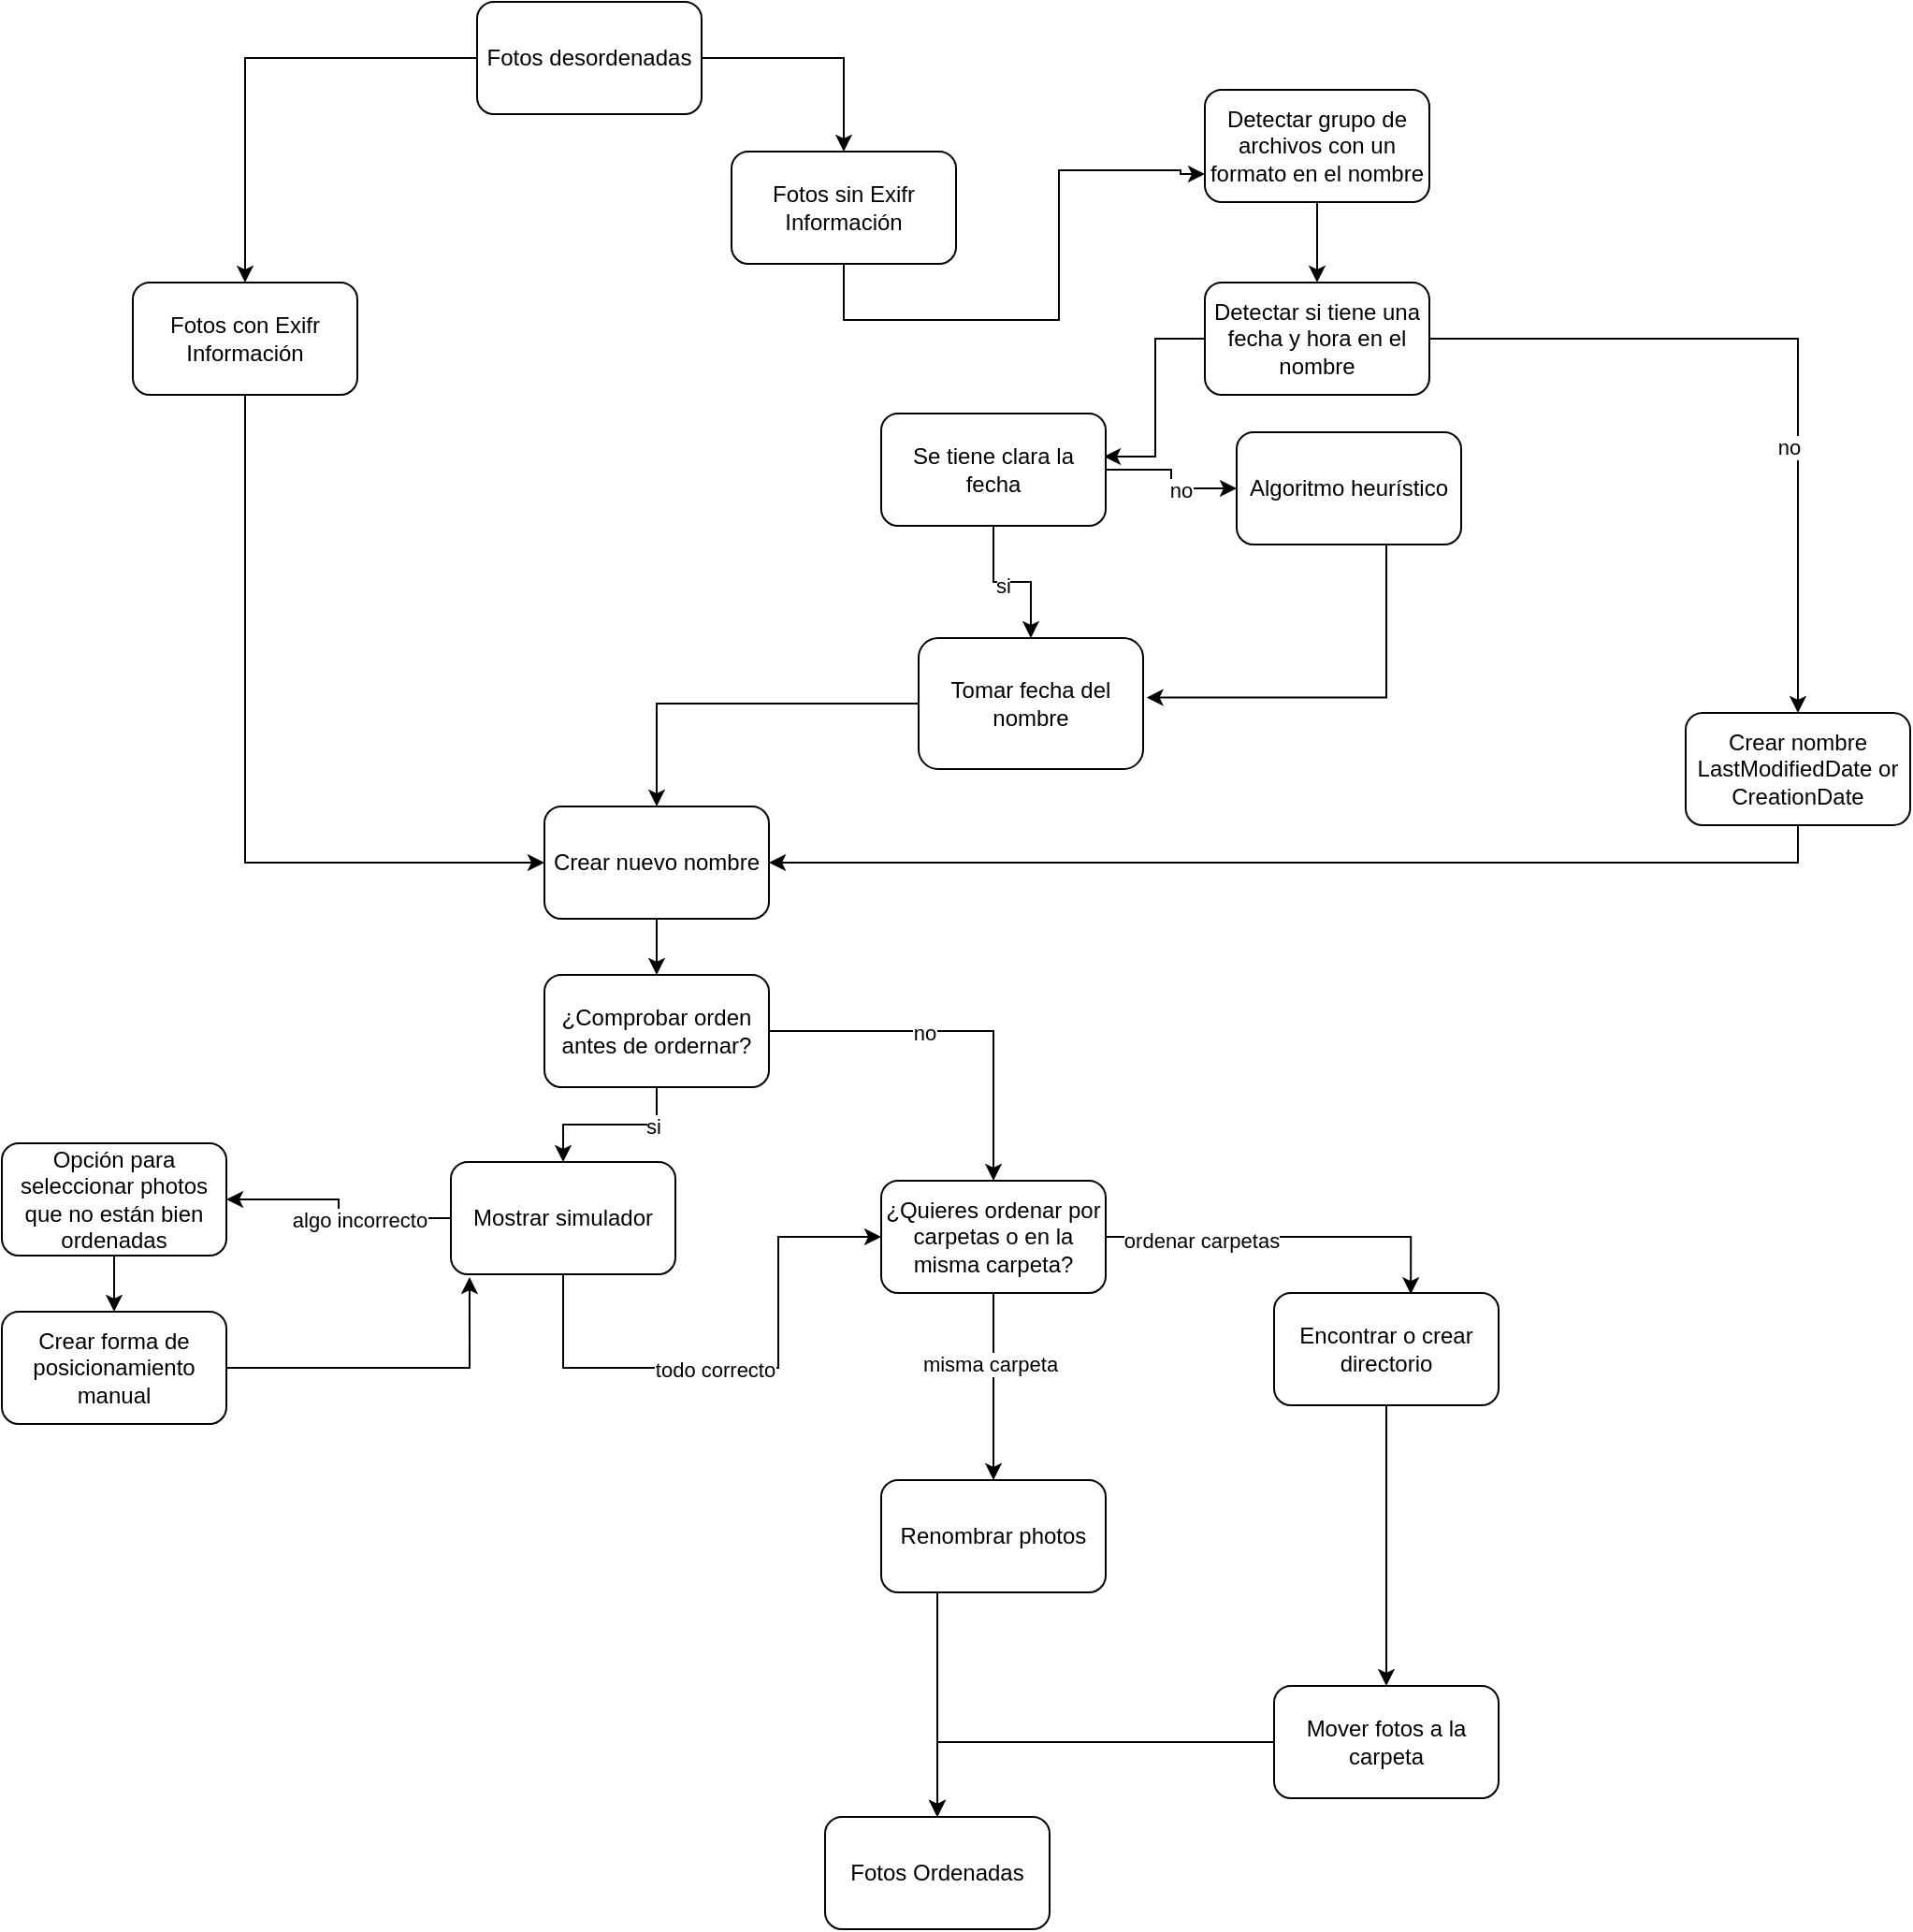 <mxfile version="21.0.6" type="github">
  <diagram name="Página-1" id="TAp2GsE01xnfV-GOAAfx">
    <mxGraphModel dx="1366" dy="727" grid="1" gridSize="10" guides="1" tooltips="1" connect="1" arrows="1" fold="1" page="1" pageScale="1" pageWidth="827" pageHeight="1169" math="0" shadow="0">
      <root>
        <mxCell id="0" />
        <mxCell id="1" parent="0" />
        <mxCell id="xHVBZaWWuP-A75dY590X-3" value="" style="edgeStyle=orthogonalEdgeStyle;rounded=0;orthogonalLoop=1;jettySize=auto;html=1;entryX=0.5;entryY=0;entryDx=0;entryDy=0;" edge="1" parent="1" source="xHVBZaWWuP-A75dY590X-1" target="xHVBZaWWuP-A75dY590X-4">
          <mxGeometry relative="1" as="geometry" />
        </mxCell>
        <mxCell id="xHVBZaWWuP-A75dY590X-6" style="edgeStyle=orthogonalEdgeStyle;rounded=0;orthogonalLoop=1;jettySize=auto;html=1;exitX=1;exitY=0.5;exitDx=0;exitDy=0;entryX=0.5;entryY=0;entryDx=0;entryDy=0;" edge="1" parent="1" source="xHVBZaWWuP-A75dY590X-1" target="xHVBZaWWuP-A75dY590X-5">
          <mxGeometry relative="1" as="geometry" />
        </mxCell>
        <mxCell id="xHVBZaWWuP-A75dY590X-1" value="Fotos desordenadas" style="rounded=1;whiteSpace=wrap;html=1;" vertex="1" parent="1">
          <mxGeometry x="414" y="70" width="120" height="60" as="geometry" />
        </mxCell>
        <mxCell id="xHVBZaWWuP-A75dY590X-2" value="Fotos Ordenadas" style="rounded=1;whiteSpace=wrap;html=1;" vertex="1" parent="1">
          <mxGeometry x="600" y="1040" width="120" height="60" as="geometry" />
        </mxCell>
        <mxCell id="xHVBZaWWuP-A75dY590X-29" style="edgeStyle=orthogonalEdgeStyle;rounded=0;orthogonalLoop=1;jettySize=auto;html=1;entryX=0;entryY=0.5;entryDx=0;entryDy=0;" edge="1" parent="1" source="xHVBZaWWuP-A75dY590X-4" target="xHVBZaWWuP-A75dY590X-24">
          <mxGeometry relative="1" as="geometry">
            <mxPoint x="460" y="460" as="targetPoint" />
            <Array as="points">
              <mxPoint x="290" y="530" />
            </Array>
          </mxGeometry>
        </mxCell>
        <mxCell id="xHVBZaWWuP-A75dY590X-4" value="Fotos con Exifr Información" style="rounded=1;whiteSpace=wrap;html=1;" vertex="1" parent="1">
          <mxGeometry x="230" y="220" width="120" height="60" as="geometry" />
        </mxCell>
        <mxCell id="xHVBZaWWuP-A75dY590X-34" style="edgeStyle=orthogonalEdgeStyle;rounded=0;orthogonalLoop=1;jettySize=auto;html=1;entryX=0;entryY=0.75;entryDx=0;entryDy=0;" edge="1" parent="1" source="xHVBZaWWuP-A75dY590X-5" target="xHVBZaWWuP-A75dY590X-40">
          <mxGeometry relative="1" as="geometry">
            <mxPoint x="760" y="230" as="targetPoint" />
            <Array as="points">
              <mxPoint x="725" y="240" />
              <mxPoint x="725" y="160" />
              <mxPoint x="790" y="160" />
            </Array>
          </mxGeometry>
        </mxCell>
        <mxCell id="xHVBZaWWuP-A75dY590X-5" value="Fotos sin Exifr Información" style="rounded=1;whiteSpace=wrap;html=1;" vertex="1" parent="1">
          <mxGeometry x="550" y="150" width="120" height="60" as="geometry" />
        </mxCell>
        <mxCell id="xHVBZaWWuP-A75dY590X-15" style="edgeStyle=orthogonalEdgeStyle;rounded=0;orthogonalLoop=1;jettySize=auto;html=1;" edge="1" parent="1" source="xHVBZaWWuP-A75dY590X-14" target="xHVBZaWWuP-A75dY590X-16">
          <mxGeometry relative="1" as="geometry">
            <mxPoint x="340" y="1030" as="targetPoint" />
          </mxGeometry>
        </mxCell>
        <mxCell id="xHVBZaWWuP-A75dY590X-14" value="Encontrar o crear directorio" style="rounded=1;whiteSpace=wrap;html=1;" vertex="1" parent="1">
          <mxGeometry x="840" y="760" width="120" height="60" as="geometry" />
        </mxCell>
        <mxCell id="xHVBZaWWuP-A75dY590X-17" style="edgeStyle=orthogonalEdgeStyle;rounded=0;orthogonalLoop=1;jettySize=auto;html=1;" edge="1" parent="1" source="xHVBZaWWuP-A75dY590X-16" target="xHVBZaWWuP-A75dY590X-2">
          <mxGeometry relative="1" as="geometry" />
        </mxCell>
        <mxCell id="xHVBZaWWuP-A75dY590X-16" value="Mover fotos a la carpeta" style="rounded=1;whiteSpace=wrap;html=1;" vertex="1" parent="1">
          <mxGeometry x="840" y="970" width="120" height="60" as="geometry" />
        </mxCell>
        <mxCell id="xHVBZaWWuP-A75dY590X-23" style="edgeStyle=orthogonalEdgeStyle;rounded=0;orthogonalLoop=1;jettySize=auto;html=1;" edge="1" parent="1" source="xHVBZaWWuP-A75dY590X-22" target="xHVBZaWWuP-A75dY590X-24">
          <mxGeometry relative="1" as="geometry">
            <mxPoint x="690" y="410" as="targetPoint" />
          </mxGeometry>
        </mxCell>
        <mxCell id="xHVBZaWWuP-A75dY590X-22" value="Tomar fecha del nombre" style="rounded=1;whiteSpace=wrap;html=1;" vertex="1" parent="1">
          <mxGeometry x="650" y="410" width="120" height="70" as="geometry" />
        </mxCell>
        <mxCell id="xHVBZaWWuP-A75dY590X-57" style="edgeStyle=orthogonalEdgeStyle;rounded=0;orthogonalLoop=1;jettySize=auto;html=1;" edge="1" parent="1" source="xHVBZaWWuP-A75dY590X-24" target="xHVBZaWWuP-A75dY590X-31">
          <mxGeometry relative="1" as="geometry" />
        </mxCell>
        <mxCell id="xHVBZaWWuP-A75dY590X-24" value="Crear nuevo nombre" style="rounded=1;whiteSpace=wrap;html=1;" vertex="1" parent="1">
          <mxGeometry x="450" y="500" width="120" height="60" as="geometry" />
        </mxCell>
        <mxCell id="xHVBZaWWuP-A75dY590X-43" style="edgeStyle=orthogonalEdgeStyle;rounded=0;orthogonalLoop=1;jettySize=auto;html=1;" edge="1" parent="1" source="xHVBZaWWuP-A75dY590X-31" target="xHVBZaWWuP-A75dY590X-44">
          <mxGeometry relative="1" as="geometry">
            <mxPoint x="460" y="720" as="targetPoint" />
          </mxGeometry>
        </mxCell>
        <mxCell id="xHVBZaWWuP-A75dY590X-58" value="si" style="edgeLabel;html=1;align=center;verticalAlign=middle;resizable=0;points=[];" vertex="1" connectable="0" parent="xHVBZaWWuP-A75dY590X-43">
          <mxGeometry x="-0.511" y="1" relative="1" as="geometry">
            <mxPoint as="offset" />
          </mxGeometry>
        </mxCell>
        <mxCell id="xHVBZaWWuP-A75dY590X-59" style="edgeStyle=orthogonalEdgeStyle;rounded=0;orthogonalLoop=1;jettySize=auto;html=1;" edge="1" parent="1" source="xHVBZaWWuP-A75dY590X-31" target="xHVBZaWWuP-A75dY590X-45">
          <mxGeometry relative="1" as="geometry" />
        </mxCell>
        <mxCell id="xHVBZaWWuP-A75dY590X-60" value="no" style="edgeLabel;html=1;align=center;verticalAlign=middle;resizable=0;points=[];" vertex="1" connectable="0" parent="xHVBZaWWuP-A75dY590X-59">
          <mxGeometry x="-0.173" y="-1" relative="1" as="geometry">
            <mxPoint as="offset" />
          </mxGeometry>
        </mxCell>
        <mxCell id="xHVBZaWWuP-A75dY590X-31" value="¿Comprobar orden antes de ordernar?" style="rounded=1;whiteSpace=wrap;html=1;" vertex="1" parent="1">
          <mxGeometry x="450" y="590" width="120" height="60" as="geometry" />
        </mxCell>
        <mxCell id="xHVBZaWWuP-A75dY590X-48" style="edgeStyle=orthogonalEdgeStyle;rounded=0;orthogonalLoop=1;jettySize=auto;html=1;entryX=0.5;entryY=0;entryDx=0;entryDy=0;" edge="1" parent="1" source="xHVBZaWWuP-A75dY590X-35" target="xHVBZaWWuP-A75dY590X-46">
          <mxGeometry relative="1" as="geometry">
            <mxPoint x="960" y="310" as="targetPoint" />
          </mxGeometry>
        </mxCell>
        <mxCell id="xHVBZaWWuP-A75dY590X-49" value="no" style="edgeLabel;html=1;align=center;verticalAlign=middle;resizable=0;points=[];" vertex="1" connectable="0" parent="xHVBZaWWuP-A75dY590X-48">
          <mxGeometry x="0.285" y="-5" relative="1" as="geometry">
            <mxPoint as="offset" />
          </mxGeometry>
        </mxCell>
        <mxCell id="xHVBZaWWuP-A75dY590X-55" style="edgeStyle=orthogonalEdgeStyle;rounded=0;orthogonalLoop=1;jettySize=auto;html=1;entryX=0.992;entryY=0.383;entryDx=0;entryDy=0;entryPerimeter=0;" edge="1" parent="1" source="xHVBZaWWuP-A75dY590X-35" target="xHVBZaWWuP-A75dY590X-53">
          <mxGeometry relative="1" as="geometry" />
        </mxCell>
        <mxCell id="xHVBZaWWuP-A75dY590X-35" value="Detectar si tiene una fecha y hora en el nombre" style="rounded=1;whiteSpace=wrap;html=1;" vertex="1" parent="1">
          <mxGeometry x="803" y="220" width="120" height="60" as="geometry" />
        </mxCell>
        <mxCell id="xHVBZaWWuP-A75dY590X-41" style="edgeStyle=orthogonalEdgeStyle;rounded=0;orthogonalLoop=1;jettySize=auto;html=1;" edge="1" parent="1" source="xHVBZaWWuP-A75dY590X-40" target="xHVBZaWWuP-A75dY590X-35">
          <mxGeometry relative="1" as="geometry" />
        </mxCell>
        <mxCell id="xHVBZaWWuP-A75dY590X-40" value="Detectar grupo de archivos con un formato en el nombre" style="rounded=1;whiteSpace=wrap;html=1;" vertex="1" parent="1">
          <mxGeometry x="803" y="117" width="120" height="60" as="geometry" />
        </mxCell>
        <mxCell id="xHVBZaWWuP-A75dY590X-67" style="edgeStyle=orthogonalEdgeStyle;rounded=0;orthogonalLoop=1;jettySize=auto;html=1;" edge="1" parent="1" source="xHVBZaWWuP-A75dY590X-44" target="xHVBZaWWuP-A75dY590X-45">
          <mxGeometry relative="1" as="geometry">
            <Array as="points">
              <mxPoint x="460" y="800" />
              <mxPoint x="575" y="800" />
              <mxPoint x="575" y="730" />
            </Array>
          </mxGeometry>
        </mxCell>
        <mxCell id="xHVBZaWWuP-A75dY590X-68" value="todo correcto" style="edgeLabel;html=1;align=center;verticalAlign=middle;resizable=0;points=[];" vertex="1" connectable="0" parent="xHVBZaWWuP-A75dY590X-67">
          <mxGeometry x="-0.098" y="-1" relative="1" as="geometry">
            <mxPoint as="offset" />
          </mxGeometry>
        </mxCell>
        <mxCell id="xHVBZaWWuP-A75dY590X-70" style="edgeStyle=orthogonalEdgeStyle;rounded=0;orthogonalLoop=1;jettySize=auto;html=1;entryX=1;entryY=0.5;entryDx=0;entryDy=0;" edge="1" parent="1" source="xHVBZaWWuP-A75dY590X-44" target="xHVBZaWWuP-A75dY590X-69">
          <mxGeometry relative="1" as="geometry" />
        </mxCell>
        <mxCell id="xHVBZaWWuP-A75dY590X-71" value="algo incorrecto" style="edgeLabel;html=1;align=center;verticalAlign=middle;resizable=0;points=[];" vertex="1" connectable="0" parent="xHVBZaWWuP-A75dY590X-70">
          <mxGeometry x="-0.25" y="1" relative="1" as="geometry">
            <mxPoint as="offset" />
          </mxGeometry>
        </mxCell>
        <mxCell id="xHVBZaWWuP-A75dY590X-44" value="Mostrar simulador" style="rounded=1;whiteSpace=wrap;html=1;" vertex="1" parent="1">
          <mxGeometry x="400" y="690" width="120" height="60" as="geometry" />
        </mxCell>
        <mxCell id="xHVBZaWWuP-A75dY590X-75" style="edgeStyle=orthogonalEdgeStyle;rounded=0;orthogonalLoop=1;jettySize=auto;html=1;" edge="1" parent="1" source="xHVBZaWWuP-A75dY590X-45" target="xHVBZaWWuP-A75dY590X-77">
          <mxGeometry relative="1" as="geometry">
            <mxPoint x="690" y="850" as="targetPoint" />
          </mxGeometry>
        </mxCell>
        <mxCell id="xHVBZaWWuP-A75dY590X-76" value="misma carpeta" style="edgeLabel;html=1;align=center;verticalAlign=middle;resizable=0;points=[];" vertex="1" connectable="0" parent="xHVBZaWWuP-A75dY590X-75">
          <mxGeometry x="-0.244" y="-2" relative="1" as="geometry">
            <mxPoint as="offset" />
          </mxGeometry>
        </mxCell>
        <mxCell id="xHVBZaWWuP-A75dY590X-78" style="edgeStyle=orthogonalEdgeStyle;rounded=0;orthogonalLoop=1;jettySize=auto;html=1;entryX=0.609;entryY=0.01;entryDx=0;entryDy=0;entryPerimeter=0;" edge="1" parent="1" source="xHVBZaWWuP-A75dY590X-45" target="xHVBZaWWuP-A75dY590X-14">
          <mxGeometry relative="1" as="geometry" />
        </mxCell>
        <mxCell id="xHVBZaWWuP-A75dY590X-79" value="ordenar carpetas" style="edgeLabel;html=1;align=center;verticalAlign=middle;resizable=0;points=[];" vertex="1" connectable="0" parent="xHVBZaWWuP-A75dY590X-78">
          <mxGeometry x="-0.477" y="-2" relative="1" as="geometry">
            <mxPoint as="offset" />
          </mxGeometry>
        </mxCell>
        <mxCell id="xHVBZaWWuP-A75dY590X-45" value="¿Quieres ordenar por carpetas o en la misma carpeta?" style="rounded=1;whiteSpace=wrap;html=1;" vertex="1" parent="1">
          <mxGeometry x="630" y="700" width="120" height="60" as="geometry" />
        </mxCell>
        <mxCell id="xHVBZaWWuP-A75dY590X-50" style="edgeStyle=orthogonalEdgeStyle;rounded=0;orthogonalLoop=1;jettySize=auto;html=1;entryX=1;entryY=0.5;entryDx=0;entryDy=0;" edge="1" parent="1" source="xHVBZaWWuP-A75dY590X-46" target="xHVBZaWWuP-A75dY590X-24">
          <mxGeometry relative="1" as="geometry">
            <Array as="points">
              <mxPoint x="1120" y="530" />
            </Array>
          </mxGeometry>
        </mxCell>
        <mxCell id="xHVBZaWWuP-A75dY590X-46" value="Crear nombre LastModifiedDate or CreationDate" style="rounded=1;whiteSpace=wrap;html=1;" vertex="1" parent="1">
          <mxGeometry x="1060" y="450" width="120" height="60" as="geometry" />
        </mxCell>
        <mxCell id="xHVBZaWWuP-A75dY590X-56" style="edgeStyle=orthogonalEdgeStyle;rounded=0;orthogonalLoop=1;jettySize=auto;html=1;" edge="1" parent="1" source="xHVBZaWWuP-A75dY590X-53" target="xHVBZaWWuP-A75dY590X-22">
          <mxGeometry relative="1" as="geometry" />
        </mxCell>
        <mxCell id="xHVBZaWWuP-A75dY590X-64" value="si" style="edgeLabel;html=1;align=center;verticalAlign=middle;resizable=0;points=[];" vertex="1" connectable="0" parent="xHVBZaWWuP-A75dY590X-56">
          <mxGeometry x="-0.135" y="-2" relative="1" as="geometry">
            <mxPoint as="offset" />
          </mxGeometry>
        </mxCell>
        <mxCell id="xHVBZaWWuP-A75dY590X-62" style="edgeStyle=orthogonalEdgeStyle;rounded=0;orthogonalLoop=1;jettySize=auto;html=1;" edge="1" parent="1" source="xHVBZaWWuP-A75dY590X-53" target="xHVBZaWWuP-A75dY590X-63">
          <mxGeometry relative="1" as="geometry">
            <mxPoint x="850" y="330" as="targetPoint" />
          </mxGeometry>
        </mxCell>
        <mxCell id="xHVBZaWWuP-A75dY590X-65" value="no" style="edgeLabel;html=1;align=center;verticalAlign=middle;resizable=0;points=[];" vertex="1" connectable="0" parent="xHVBZaWWuP-A75dY590X-62">
          <mxGeometry x="0.235" y="-1" relative="1" as="geometry">
            <mxPoint as="offset" />
          </mxGeometry>
        </mxCell>
        <mxCell id="xHVBZaWWuP-A75dY590X-53" value="Se tiene clara la fecha" style="rounded=1;whiteSpace=wrap;html=1;" vertex="1" parent="1">
          <mxGeometry x="630" y="290" width="120" height="60" as="geometry" />
        </mxCell>
        <mxCell id="xHVBZaWWuP-A75dY590X-66" style="edgeStyle=orthogonalEdgeStyle;rounded=0;orthogonalLoop=1;jettySize=auto;html=1;entryX=1.015;entryY=0.454;entryDx=0;entryDy=0;entryPerimeter=0;" edge="1" parent="1" source="xHVBZaWWuP-A75dY590X-63" target="xHVBZaWWuP-A75dY590X-22">
          <mxGeometry relative="1" as="geometry">
            <mxPoint x="900" y="450" as="targetPoint" />
            <Array as="points">
              <mxPoint x="900" y="442" />
            </Array>
          </mxGeometry>
        </mxCell>
        <mxCell id="xHVBZaWWuP-A75dY590X-63" value="Algoritmo heurístico" style="rounded=1;whiteSpace=wrap;html=1;" vertex="1" parent="1">
          <mxGeometry x="820" y="300" width="120" height="60" as="geometry" />
        </mxCell>
        <mxCell id="xHVBZaWWuP-A75dY590X-72" style="edgeStyle=orthogonalEdgeStyle;rounded=0;orthogonalLoop=1;jettySize=auto;html=1;" edge="1" parent="1" source="xHVBZaWWuP-A75dY590X-69" target="xHVBZaWWuP-A75dY590X-73">
          <mxGeometry relative="1" as="geometry">
            <mxPoint x="220" y="800" as="targetPoint" />
          </mxGeometry>
        </mxCell>
        <mxCell id="xHVBZaWWuP-A75dY590X-69" value="Opción para seleccionar photos que no están bien ordenadas" style="rounded=1;whiteSpace=wrap;html=1;" vertex="1" parent="1">
          <mxGeometry x="160" y="680" width="120" height="60" as="geometry" />
        </mxCell>
        <mxCell id="xHVBZaWWuP-A75dY590X-74" style="edgeStyle=orthogonalEdgeStyle;rounded=0;orthogonalLoop=1;jettySize=auto;html=1;entryX=0.083;entryY=1.025;entryDx=0;entryDy=0;entryPerimeter=0;" edge="1" parent="1" source="xHVBZaWWuP-A75dY590X-73" target="xHVBZaWWuP-A75dY590X-44">
          <mxGeometry relative="1" as="geometry" />
        </mxCell>
        <mxCell id="xHVBZaWWuP-A75dY590X-73" value="Crear forma de posicionamiento manual" style="rounded=1;whiteSpace=wrap;html=1;" vertex="1" parent="1">
          <mxGeometry x="160" y="770" width="120" height="60" as="geometry" />
        </mxCell>
        <mxCell id="xHVBZaWWuP-A75dY590X-81" style="edgeStyle=orthogonalEdgeStyle;rounded=0;orthogonalLoop=1;jettySize=auto;html=1;" edge="1" parent="1" source="xHVBZaWWuP-A75dY590X-77" target="xHVBZaWWuP-A75dY590X-2">
          <mxGeometry relative="1" as="geometry">
            <Array as="points">
              <mxPoint x="660" y="1000" />
              <mxPoint x="660" y="1000" />
            </Array>
          </mxGeometry>
        </mxCell>
        <mxCell id="xHVBZaWWuP-A75dY590X-77" value="Renombrar photos" style="rounded=1;whiteSpace=wrap;html=1;" vertex="1" parent="1">
          <mxGeometry x="630" y="860" width="120" height="60" as="geometry" />
        </mxCell>
      </root>
    </mxGraphModel>
  </diagram>
</mxfile>
